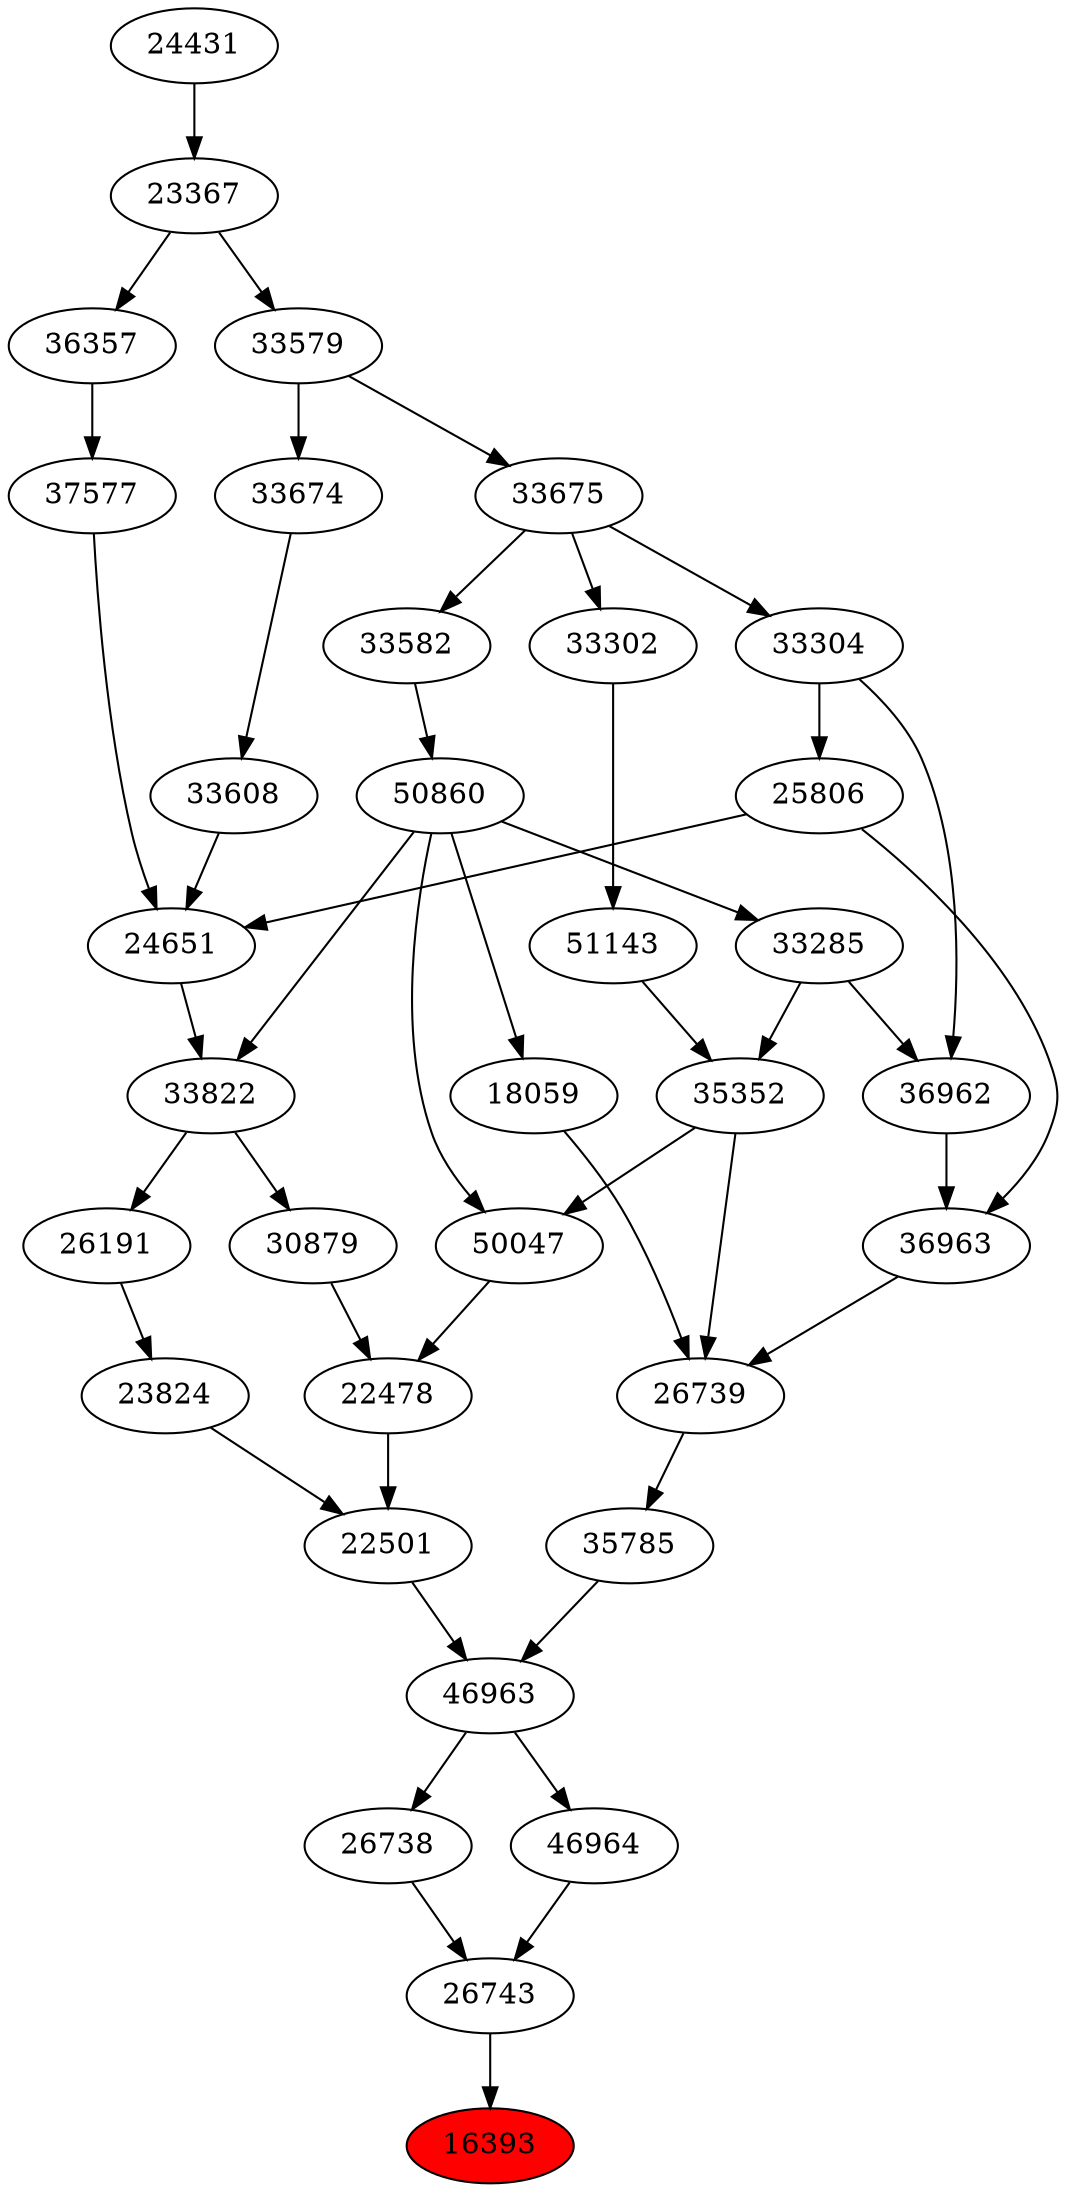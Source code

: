 strict digraph{ 
16393 [label="16393" fillcolor=red style=filled]
26743 -> 16393
26743 [label="26743"]
26738 -> 26743
46964 -> 26743
26738 [label="26738"]
46963 -> 26738
46964 [label="46964"]
46963 -> 46964
46963 [label="46963"]
35785 -> 46963
22501 -> 46963
35785 [label="35785"]
26739 -> 35785
22501 [label="22501"]
22478 -> 22501
23824 -> 22501
26739 [label="26739"]
18059 -> 26739
36963 -> 26739
35352 -> 26739
22478 [label="22478"]
30879 -> 22478
50047 -> 22478
23824 [label="23824"]
26191 -> 23824
18059 [label="18059"]
50860 -> 18059
36963 [label="36963"]
36962 -> 36963
25806 -> 36963
35352 [label="35352"]
33285 -> 35352
51143 -> 35352
30879 [label="30879"]
33822 -> 30879
50047 [label="50047"]
35352 -> 50047
50860 -> 50047
26191 [label="26191"]
33822 -> 26191
50860 [label="50860"]
33582 -> 50860
36962 [label="36962"]
33285 -> 36962
33304 -> 36962
25806 [label="25806"]
33304 -> 25806
33285 [label="33285"]
50860 -> 33285
51143 [label="51143"]
33302 -> 51143
33822 [label="33822"]
24651 -> 33822
50860 -> 33822
33582 [label="33582"]
33675 -> 33582
33304 [label="33304"]
33675 -> 33304
33302 [label="33302"]
33675 -> 33302
24651 [label="24651"]
25806 -> 24651
33608 -> 24651
37577 -> 24651
33675 [label="33675"]
33579 -> 33675
33608 [label="33608"]
33674 -> 33608
37577 [label="37577"]
36357 -> 37577
33579 [label="33579"]
23367 -> 33579
33674 [label="33674"]
33579 -> 33674
36357 [label="36357"]
23367 -> 36357
23367 [label="23367"]
24431 -> 23367
24431 [label="24431"]
}